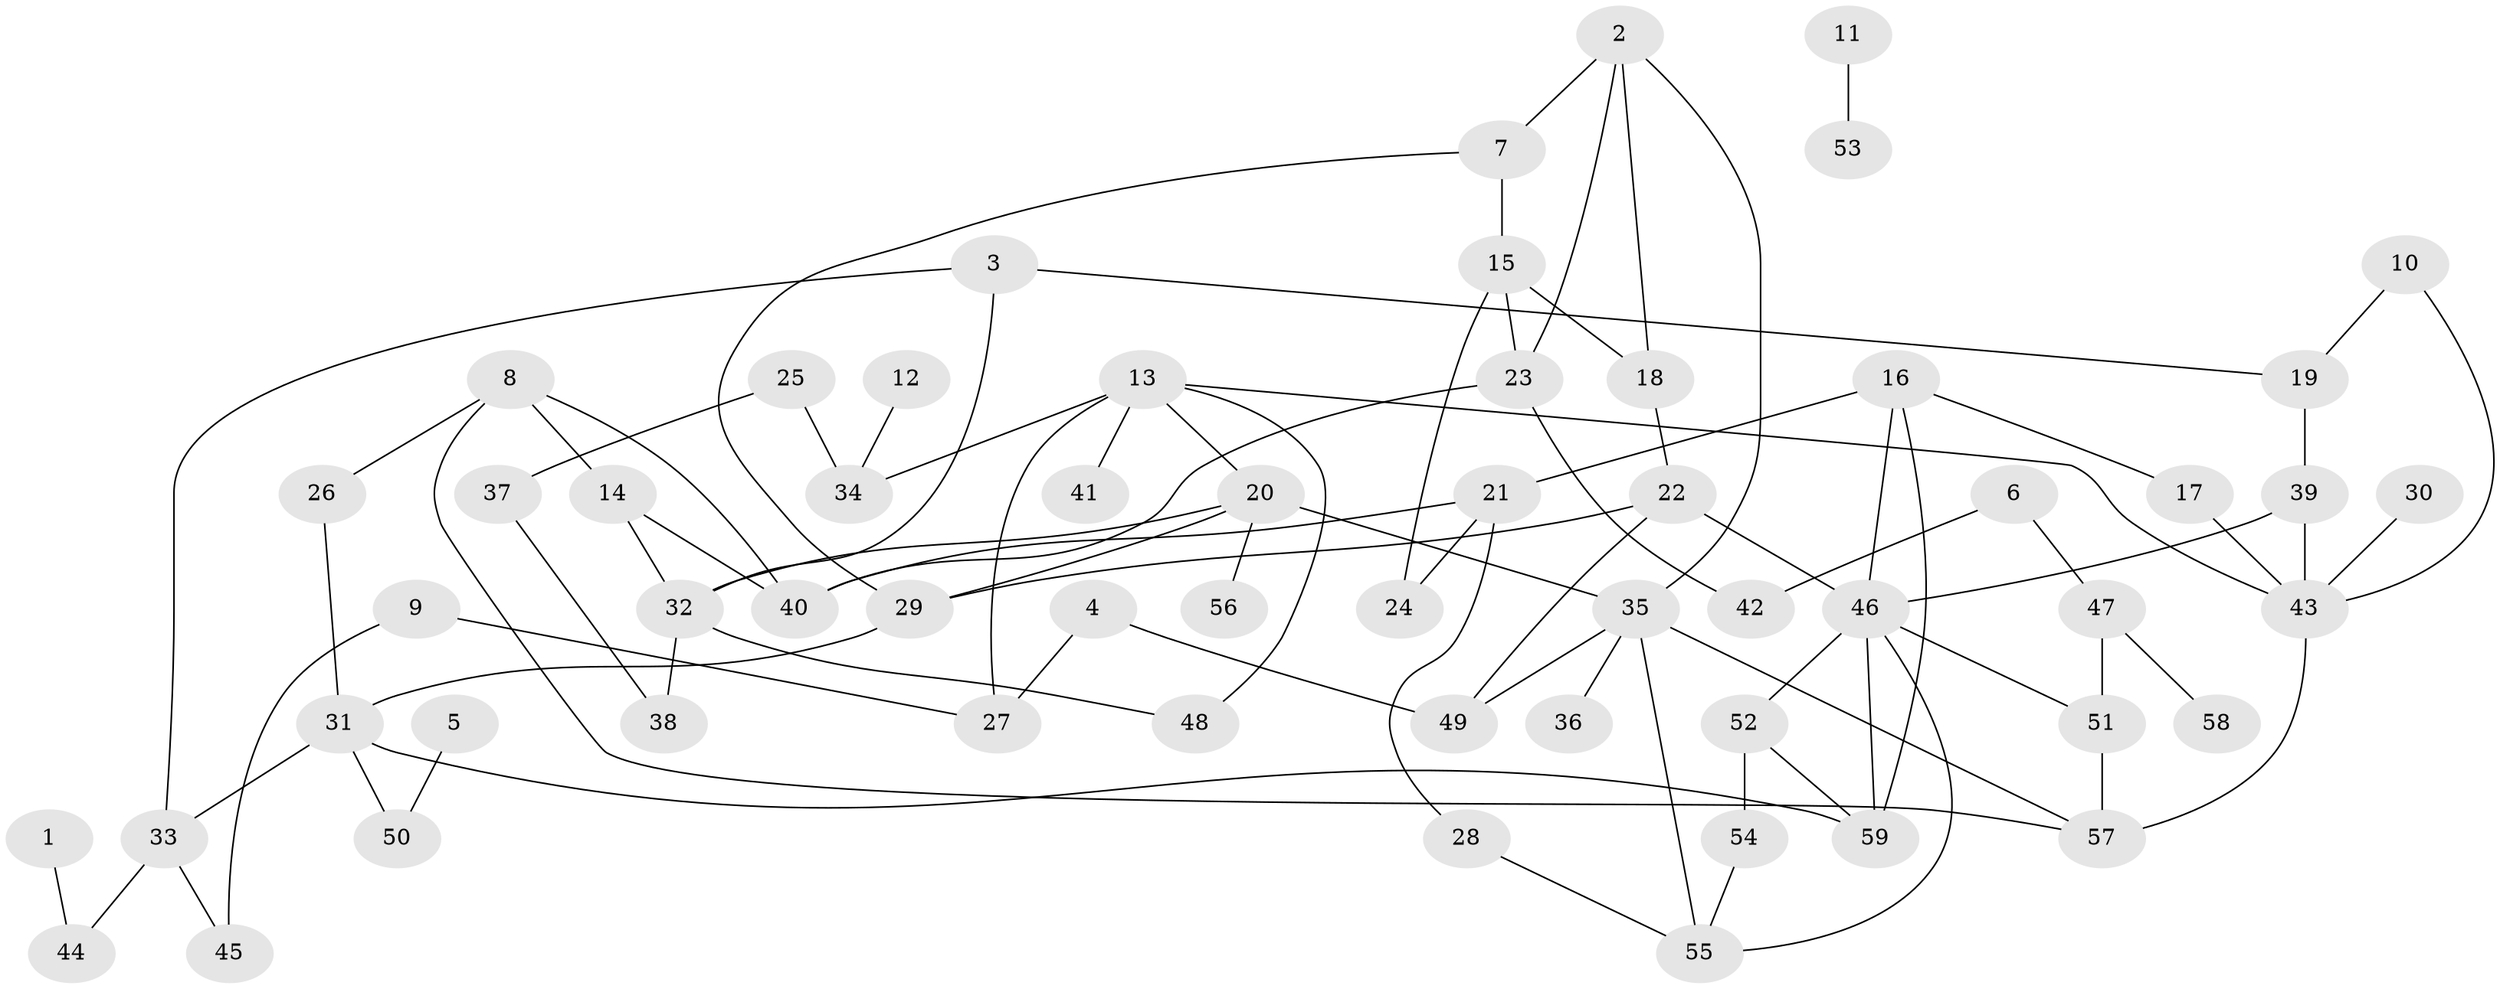 // coarse degree distribution, {1: 0.27586206896551724, 5: 0.034482758620689655, 4: 0.10344827586206896, 3: 0.20689655172413793, 2: 0.20689655172413793, 6: 0.06896551724137931, 12: 0.034482758620689655, 8: 0.034482758620689655, 7: 0.034482758620689655}
// Generated by graph-tools (version 1.1) at 2025/16/03/04/25 18:16:41]
// undirected, 59 vertices, 86 edges
graph export_dot {
graph [start="1"]
  node [color=gray90,style=filled];
  1;
  2;
  3;
  4;
  5;
  6;
  7;
  8;
  9;
  10;
  11;
  12;
  13;
  14;
  15;
  16;
  17;
  18;
  19;
  20;
  21;
  22;
  23;
  24;
  25;
  26;
  27;
  28;
  29;
  30;
  31;
  32;
  33;
  34;
  35;
  36;
  37;
  38;
  39;
  40;
  41;
  42;
  43;
  44;
  45;
  46;
  47;
  48;
  49;
  50;
  51;
  52;
  53;
  54;
  55;
  56;
  57;
  58;
  59;
  1 -- 44;
  2 -- 7;
  2 -- 18;
  2 -- 23;
  2 -- 35;
  3 -- 19;
  3 -- 32;
  3 -- 33;
  4 -- 27;
  4 -- 49;
  5 -- 50;
  6 -- 42;
  6 -- 47;
  7 -- 15;
  7 -- 29;
  8 -- 14;
  8 -- 26;
  8 -- 40;
  8 -- 57;
  9 -- 27;
  9 -- 45;
  10 -- 19;
  10 -- 43;
  11 -- 53;
  12 -- 34;
  13 -- 20;
  13 -- 27;
  13 -- 34;
  13 -- 41;
  13 -- 43;
  13 -- 48;
  14 -- 32;
  14 -- 40;
  15 -- 18;
  15 -- 23;
  15 -- 24;
  16 -- 17;
  16 -- 21;
  16 -- 46;
  16 -- 59;
  17 -- 43;
  18 -- 22;
  19 -- 39;
  20 -- 29;
  20 -- 32;
  20 -- 35;
  20 -- 56;
  21 -- 24;
  21 -- 28;
  21 -- 40;
  22 -- 29;
  22 -- 46;
  22 -- 49;
  23 -- 40;
  23 -- 42;
  25 -- 34;
  25 -- 37;
  26 -- 31;
  28 -- 55;
  29 -- 31;
  30 -- 43;
  31 -- 33;
  31 -- 50;
  31 -- 59;
  32 -- 38;
  32 -- 48;
  33 -- 44;
  33 -- 45;
  35 -- 36;
  35 -- 49;
  35 -- 55;
  35 -- 57;
  37 -- 38;
  39 -- 43;
  39 -- 46;
  43 -- 57;
  46 -- 51;
  46 -- 52;
  46 -- 55;
  46 -- 59;
  47 -- 51;
  47 -- 58;
  51 -- 57;
  52 -- 54;
  52 -- 59;
  54 -- 55;
}
